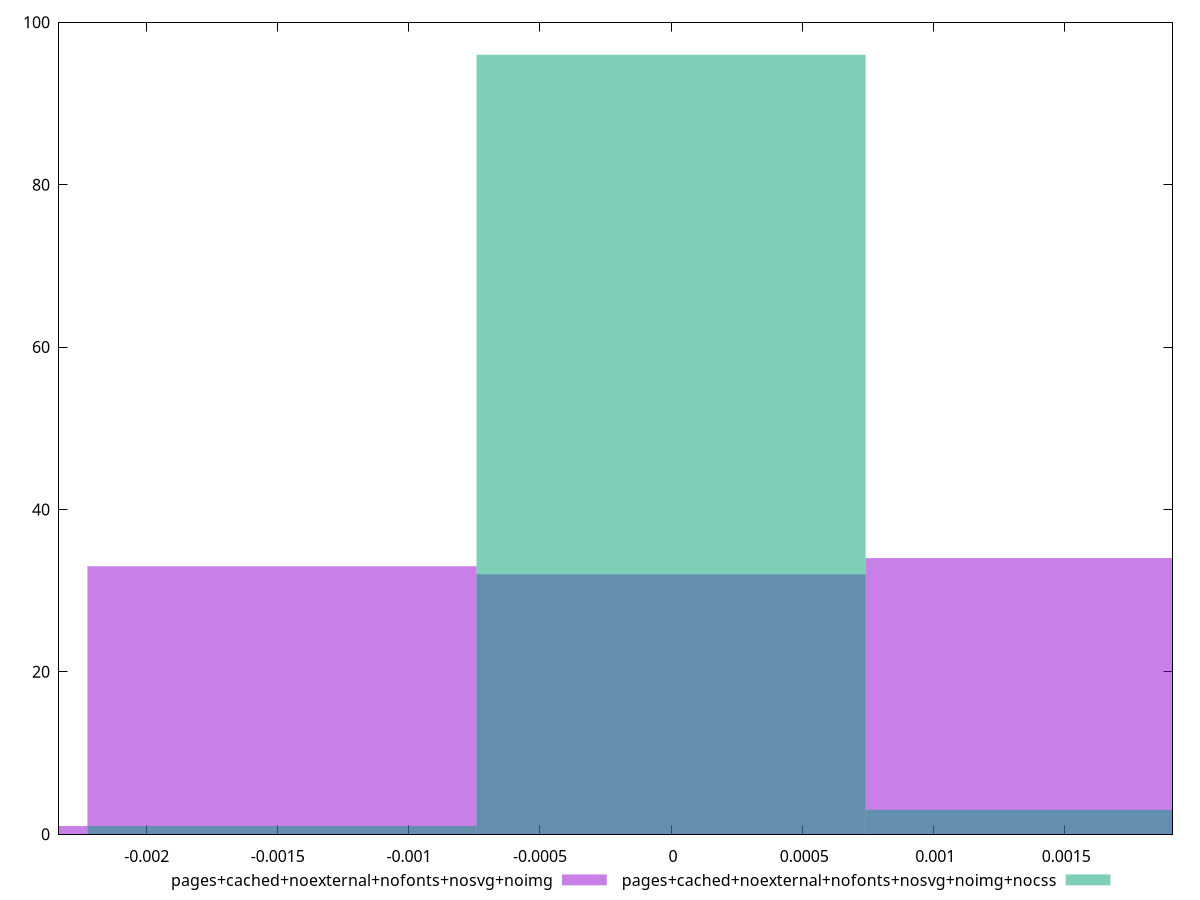 reset

$pagesCachedNoexternalNofontsNosvgNoimg <<EOF
0 32
0.001484313952531894 34
-0.001484313952531894 33
-0.002968627905063788 1
EOF

$pagesCachedNoexternalNofontsNosvgNoimgNocss <<EOF
0 96
0.001484313952531894 3
-0.001484313952531894 1
EOF

set key outside below
set boxwidth 0.001484313952531894
set xrange [-0.0023349044948522413:0.001912875659517327]
set yrange [0:100]
set trange [0:100]
set style fill transparent solid 0.5 noborder
set terminal svg size 640, 500 enhanced background rgb 'white'
set output "report_00008_2021-01-22T20:58:29.167/meta/score-difference/comparison/histogram/11_vs_12.svg"

plot $pagesCachedNoexternalNofontsNosvgNoimg title "pages+cached+noexternal+nofonts+nosvg+noimg" with boxes, \
     $pagesCachedNoexternalNofontsNosvgNoimgNocss title "pages+cached+noexternal+nofonts+nosvg+noimg+nocss" with boxes

reset
